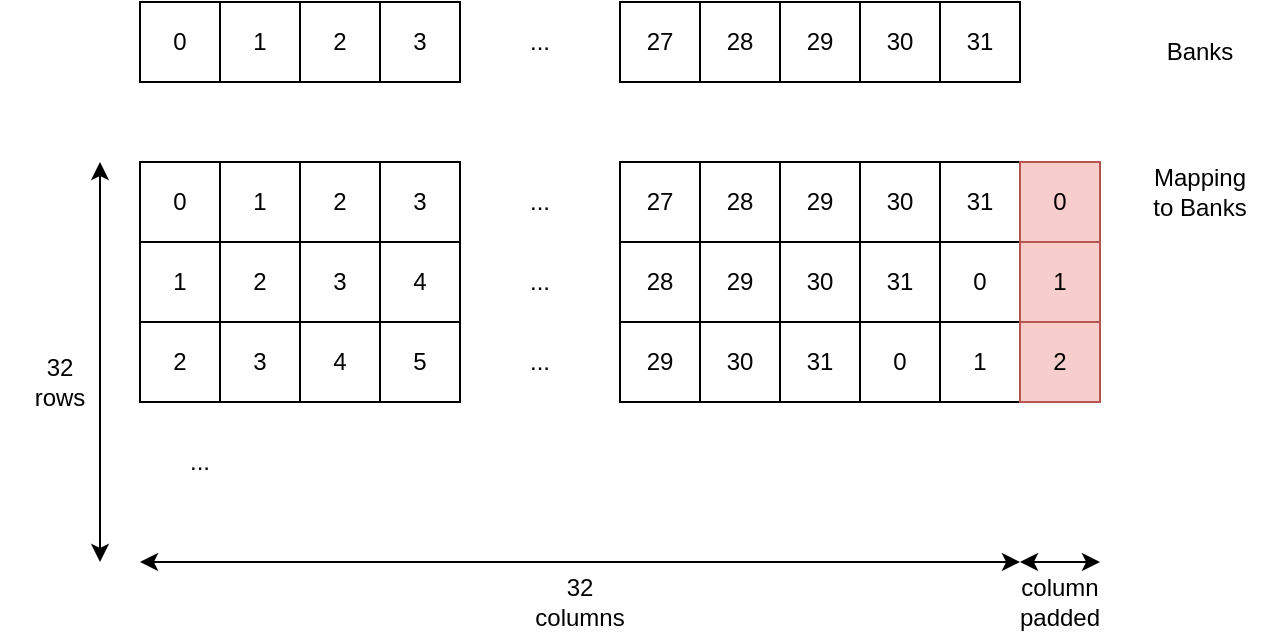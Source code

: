 <mxfile version="28.0.4">
  <diagram name="Page-1" id="jzt0bMING7v2syZqBpMn">
    <mxGraphModel dx="825" dy="477" grid="1" gridSize="10" guides="1" tooltips="1" connect="1" arrows="1" fold="1" page="1" pageScale="1" pageWidth="827" pageHeight="1169" math="0" shadow="0">
      <root>
        <mxCell id="0" />
        <mxCell id="1" parent="0" />
        <mxCell id="P6FHyjP6E23nU8N7vGcj-11" value="" style="group" vertex="1" connectable="0" parent="1">
          <mxGeometry x="80" y="40" width="440" height="40" as="geometry" />
        </mxCell>
        <mxCell id="P6FHyjP6E23nU8N7vGcj-1" value="0" style="rounded=0;whiteSpace=wrap;html=1;" vertex="1" parent="P6FHyjP6E23nU8N7vGcj-11">
          <mxGeometry width="40" height="40" as="geometry" />
        </mxCell>
        <mxCell id="P6FHyjP6E23nU8N7vGcj-2" value="1" style="rounded=0;whiteSpace=wrap;html=1;" vertex="1" parent="P6FHyjP6E23nU8N7vGcj-11">
          <mxGeometry x="40" width="40" height="40" as="geometry" />
        </mxCell>
        <mxCell id="P6FHyjP6E23nU8N7vGcj-3" value="2" style="rounded=0;whiteSpace=wrap;html=1;" vertex="1" parent="P6FHyjP6E23nU8N7vGcj-11">
          <mxGeometry x="80" width="40" height="40" as="geometry" />
        </mxCell>
        <mxCell id="P6FHyjP6E23nU8N7vGcj-4" value="3" style="rounded=0;whiteSpace=wrap;html=1;" vertex="1" parent="P6FHyjP6E23nU8N7vGcj-11">
          <mxGeometry x="120" width="40" height="40" as="geometry" />
        </mxCell>
        <mxCell id="P6FHyjP6E23nU8N7vGcj-5" value="27" style="rounded=0;whiteSpace=wrap;html=1;" vertex="1" parent="P6FHyjP6E23nU8N7vGcj-11">
          <mxGeometry x="240" width="40" height="40" as="geometry" />
        </mxCell>
        <mxCell id="P6FHyjP6E23nU8N7vGcj-6" value="28" style="rounded=0;whiteSpace=wrap;html=1;" vertex="1" parent="P6FHyjP6E23nU8N7vGcj-11">
          <mxGeometry x="280" width="40" height="40" as="geometry" />
        </mxCell>
        <mxCell id="P6FHyjP6E23nU8N7vGcj-7" value="&lt;div&gt;29&lt;/div&gt;" style="rounded=0;whiteSpace=wrap;html=1;" vertex="1" parent="P6FHyjP6E23nU8N7vGcj-11">
          <mxGeometry x="320" width="40" height="40" as="geometry" />
        </mxCell>
        <mxCell id="P6FHyjP6E23nU8N7vGcj-8" value="30" style="rounded=0;whiteSpace=wrap;html=1;" vertex="1" parent="P6FHyjP6E23nU8N7vGcj-11">
          <mxGeometry x="360" width="40" height="40" as="geometry" />
        </mxCell>
        <mxCell id="P6FHyjP6E23nU8N7vGcj-9" value="31" style="rounded=0;whiteSpace=wrap;html=1;" vertex="1" parent="P6FHyjP6E23nU8N7vGcj-11">
          <mxGeometry x="400" width="40" height="40" as="geometry" />
        </mxCell>
        <mxCell id="P6FHyjP6E23nU8N7vGcj-10" value="..." style="text;html=1;align=center;verticalAlign=middle;whiteSpace=wrap;rounded=0;" vertex="1" parent="P6FHyjP6E23nU8N7vGcj-11">
          <mxGeometry x="170" y="10" width="60" height="20" as="geometry" />
        </mxCell>
        <mxCell id="P6FHyjP6E23nU8N7vGcj-12" value="0" style="rounded=0;whiteSpace=wrap;html=1;" vertex="1" parent="1">
          <mxGeometry x="80" y="120" width="40" height="40" as="geometry" />
        </mxCell>
        <mxCell id="P6FHyjP6E23nU8N7vGcj-13" value="1" style="rounded=0;whiteSpace=wrap;html=1;" vertex="1" parent="1">
          <mxGeometry x="120" y="120" width="40" height="40" as="geometry" />
        </mxCell>
        <mxCell id="P6FHyjP6E23nU8N7vGcj-14" value="2" style="rounded=0;whiteSpace=wrap;html=1;" vertex="1" parent="1">
          <mxGeometry x="160" y="120" width="40" height="40" as="geometry" />
        </mxCell>
        <mxCell id="P6FHyjP6E23nU8N7vGcj-15" value="3" style="rounded=0;whiteSpace=wrap;html=1;" vertex="1" parent="1">
          <mxGeometry x="200" y="120" width="40" height="40" as="geometry" />
        </mxCell>
        <mxCell id="P6FHyjP6E23nU8N7vGcj-16" value="27" style="rounded=0;whiteSpace=wrap;html=1;" vertex="1" parent="1">
          <mxGeometry x="320" y="120" width="40" height="40" as="geometry" />
        </mxCell>
        <mxCell id="P6FHyjP6E23nU8N7vGcj-17" value="28" style="rounded=0;whiteSpace=wrap;html=1;" vertex="1" parent="1">
          <mxGeometry x="360" y="120" width="40" height="40" as="geometry" />
        </mxCell>
        <mxCell id="P6FHyjP6E23nU8N7vGcj-18" value="29" style="rounded=0;whiteSpace=wrap;html=1;" vertex="1" parent="1">
          <mxGeometry x="400" y="120" width="40" height="40" as="geometry" />
        </mxCell>
        <mxCell id="P6FHyjP6E23nU8N7vGcj-19" value="30" style="rounded=0;whiteSpace=wrap;html=1;" vertex="1" parent="1">
          <mxGeometry x="440" y="120" width="40" height="40" as="geometry" />
        </mxCell>
        <mxCell id="P6FHyjP6E23nU8N7vGcj-20" value="31" style="rounded=0;whiteSpace=wrap;html=1;" vertex="1" parent="1">
          <mxGeometry x="480" y="120" width="40" height="40" as="geometry" />
        </mxCell>
        <mxCell id="P6FHyjP6E23nU8N7vGcj-21" value="0" style="rounded=0;whiteSpace=wrap;html=1;fillColor=#f8cecc;strokeColor=#b85450;" vertex="1" parent="1">
          <mxGeometry x="520" y="120" width="40" height="40" as="geometry" />
        </mxCell>
        <mxCell id="P6FHyjP6E23nU8N7vGcj-22" value="..." style="text;html=1;align=center;verticalAlign=middle;whiteSpace=wrap;rounded=0;" vertex="1" parent="1">
          <mxGeometry x="250" y="130" width="60" height="20" as="geometry" />
        </mxCell>
        <mxCell id="P6FHyjP6E23nU8N7vGcj-25" value="1" style="rounded=0;whiteSpace=wrap;html=1;" vertex="1" parent="1">
          <mxGeometry x="80" y="160" width="40" height="40" as="geometry" />
        </mxCell>
        <mxCell id="P6FHyjP6E23nU8N7vGcj-26" value="2" style="rounded=0;whiteSpace=wrap;html=1;" vertex="1" parent="1">
          <mxGeometry x="120" y="160" width="40" height="40" as="geometry" />
        </mxCell>
        <mxCell id="P6FHyjP6E23nU8N7vGcj-27" value="3" style="rounded=0;whiteSpace=wrap;html=1;" vertex="1" parent="1">
          <mxGeometry x="160" y="160" width="40" height="40" as="geometry" />
        </mxCell>
        <mxCell id="P6FHyjP6E23nU8N7vGcj-28" value="4" style="rounded=0;whiteSpace=wrap;html=1;" vertex="1" parent="1">
          <mxGeometry x="200" y="160" width="40" height="40" as="geometry" />
        </mxCell>
        <mxCell id="P6FHyjP6E23nU8N7vGcj-29" value="28" style="rounded=0;whiteSpace=wrap;html=1;" vertex="1" parent="1">
          <mxGeometry x="320" y="160" width="40" height="40" as="geometry" />
        </mxCell>
        <mxCell id="P6FHyjP6E23nU8N7vGcj-30" value="29" style="rounded=0;whiteSpace=wrap;html=1;" vertex="1" parent="1">
          <mxGeometry x="360" y="160" width="40" height="40" as="geometry" />
        </mxCell>
        <mxCell id="P6FHyjP6E23nU8N7vGcj-31" value="30" style="rounded=0;whiteSpace=wrap;html=1;" vertex="1" parent="1">
          <mxGeometry x="400" y="160" width="40" height="40" as="geometry" />
        </mxCell>
        <mxCell id="P6FHyjP6E23nU8N7vGcj-32" value="31" style="rounded=0;whiteSpace=wrap;html=1;" vertex="1" parent="1">
          <mxGeometry x="440" y="160" width="40" height="40" as="geometry" />
        </mxCell>
        <mxCell id="P6FHyjP6E23nU8N7vGcj-33" value="0" style="rounded=0;whiteSpace=wrap;html=1;" vertex="1" parent="1">
          <mxGeometry x="480" y="160" width="40" height="40" as="geometry" />
        </mxCell>
        <mxCell id="P6FHyjP6E23nU8N7vGcj-34" value="1" style="rounded=0;whiteSpace=wrap;html=1;fillColor=#f8cecc;strokeColor=#b85450;" vertex="1" parent="1">
          <mxGeometry x="520" y="160" width="40" height="40" as="geometry" />
        </mxCell>
        <mxCell id="P6FHyjP6E23nU8N7vGcj-35" value="..." style="text;html=1;align=center;verticalAlign=middle;whiteSpace=wrap;rounded=0;" vertex="1" parent="1">
          <mxGeometry x="250" y="170" width="60" height="20" as="geometry" />
        </mxCell>
        <mxCell id="P6FHyjP6E23nU8N7vGcj-36" value="2" style="rounded=0;whiteSpace=wrap;html=1;" vertex="1" parent="1">
          <mxGeometry x="80" y="200" width="40" height="40" as="geometry" />
        </mxCell>
        <mxCell id="P6FHyjP6E23nU8N7vGcj-37" value="3" style="rounded=0;whiteSpace=wrap;html=1;" vertex="1" parent="1">
          <mxGeometry x="120" y="200" width="40" height="40" as="geometry" />
        </mxCell>
        <mxCell id="P6FHyjP6E23nU8N7vGcj-38" value="4" style="rounded=0;whiteSpace=wrap;html=1;" vertex="1" parent="1">
          <mxGeometry x="160" y="200" width="40" height="40" as="geometry" />
        </mxCell>
        <mxCell id="P6FHyjP6E23nU8N7vGcj-39" value="5" style="rounded=0;whiteSpace=wrap;html=1;" vertex="1" parent="1">
          <mxGeometry x="200" y="200" width="40" height="40" as="geometry" />
        </mxCell>
        <mxCell id="P6FHyjP6E23nU8N7vGcj-40" value="29" style="rounded=0;whiteSpace=wrap;html=1;" vertex="1" parent="1">
          <mxGeometry x="320" y="200" width="40" height="40" as="geometry" />
        </mxCell>
        <mxCell id="P6FHyjP6E23nU8N7vGcj-41" value="30" style="rounded=0;whiteSpace=wrap;html=1;" vertex="1" parent="1">
          <mxGeometry x="360" y="200" width="40" height="40" as="geometry" />
        </mxCell>
        <mxCell id="P6FHyjP6E23nU8N7vGcj-42" value="31" style="rounded=0;whiteSpace=wrap;html=1;" vertex="1" parent="1">
          <mxGeometry x="400" y="200" width="40" height="40" as="geometry" />
        </mxCell>
        <mxCell id="P6FHyjP6E23nU8N7vGcj-43" value="0" style="rounded=0;whiteSpace=wrap;html=1;" vertex="1" parent="1">
          <mxGeometry x="440" y="200" width="40" height="40" as="geometry" />
        </mxCell>
        <mxCell id="P6FHyjP6E23nU8N7vGcj-44" value="1" style="rounded=0;whiteSpace=wrap;html=1;" vertex="1" parent="1">
          <mxGeometry x="480" y="200" width="40" height="40" as="geometry" />
        </mxCell>
        <mxCell id="P6FHyjP6E23nU8N7vGcj-45" value="2" style="rounded=0;whiteSpace=wrap;html=1;fillColor=#f8cecc;strokeColor=#b85450;" vertex="1" parent="1">
          <mxGeometry x="520" y="200" width="40" height="40" as="geometry" />
        </mxCell>
        <mxCell id="P6FHyjP6E23nU8N7vGcj-46" value="..." style="text;html=1;align=center;verticalAlign=middle;whiteSpace=wrap;rounded=0;" vertex="1" parent="1">
          <mxGeometry x="250" y="210" width="60" height="20" as="geometry" />
        </mxCell>
        <mxCell id="P6FHyjP6E23nU8N7vGcj-47" value="..." style="text;html=1;align=center;verticalAlign=middle;whiteSpace=wrap;rounded=0;" vertex="1" parent="1">
          <mxGeometry x="80" y="260" width="60" height="20" as="geometry" />
        </mxCell>
        <mxCell id="P6FHyjP6E23nU8N7vGcj-48" value="" style="endArrow=classic;startArrow=classic;html=1;rounded=0;" edge="1" parent="1">
          <mxGeometry width="100" height="100" relative="1" as="geometry">
            <mxPoint x="60" y="320" as="sourcePoint" />
            <mxPoint x="60" y="120" as="targetPoint" />
          </mxGeometry>
        </mxCell>
        <mxCell id="P6FHyjP6E23nU8N7vGcj-49" value="" style="endArrow=classic;startArrow=classic;html=1;rounded=0;" edge="1" parent="1">
          <mxGeometry width="100" height="100" relative="1" as="geometry">
            <mxPoint x="80" y="320" as="sourcePoint" />
            <mxPoint x="520" y="320" as="targetPoint" />
          </mxGeometry>
        </mxCell>
        <mxCell id="P6FHyjP6E23nU8N7vGcj-50" value="32&lt;div&gt;rows&lt;/div&gt;" style="text;html=1;align=center;verticalAlign=middle;whiteSpace=wrap;rounded=0;" vertex="1" parent="1">
          <mxGeometry x="10" y="210" width="60" height="40" as="geometry" />
        </mxCell>
        <mxCell id="P6FHyjP6E23nU8N7vGcj-51" value="32&lt;div&gt;columns&lt;/div&gt;" style="text;html=1;align=center;verticalAlign=middle;whiteSpace=wrap;rounded=0;" vertex="1" parent="1">
          <mxGeometry x="270" y="320" width="60" height="40" as="geometry" />
        </mxCell>
        <mxCell id="P6FHyjP6E23nU8N7vGcj-52" value="column&lt;div&gt;padded&lt;/div&gt;" style="text;html=1;align=center;verticalAlign=middle;whiteSpace=wrap;rounded=0;" vertex="1" parent="1">
          <mxGeometry x="510" y="320" width="60" height="40" as="geometry" />
        </mxCell>
        <mxCell id="P6FHyjP6E23nU8N7vGcj-53" value="" style="endArrow=classic;startArrow=classic;html=1;rounded=0;" edge="1" parent="1">
          <mxGeometry width="100" height="100" relative="1" as="geometry">
            <mxPoint x="520" y="320" as="sourcePoint" />
            <mxPoint x="560" y="320" as="targetPoint" />
          </mxGeometry>
        </mxCell>
        <mxCell id="P6FHyjP6E23nU8N7vGcj-55" value="Banks" style="text;html=1;align=center;verticalAlign=middle;whiteSpace=wrap;rounded=0;" vertex="1" parent="1">
          <mxGeometry x="580" y="50" width="60" height="30" as="geometry" />
        </mxCell>
        <mxCell id="P6FHyjP6E23nU8N7vGcj-56" value="Mapping&lt;div&gt;to Banks&lt;/div&gt;" style="text;html=1;align=center;verticalAlign=middle;whiteSpace=wrap;rounded=0;" vertex="1" parent="1">
          <mxGeometry x="580" y="120" width="60" height="30" as="geometry" />
        </mxCell>
      </root>
    </mxGraphModel>
  </diagram>
</mxfile>
